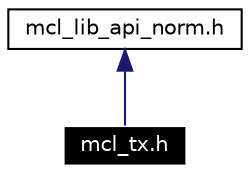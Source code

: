 digraph G
{
  edge [fontname="Helvetica",fontsize=10,labelfontname="Helvetica",labelfontsize=10];
  node [fontname="Helvetica",fontsize=10,shape=record];
  Node2506 [label="mcl_tx.h",height=0.2,width=0.4,color="white", fillcolor="black", style="filled" fontcolor="white"];
  Node2507 -> Node2506 [dir=back,color="midnightblue",fontsize=10,style="solid",fontname="Helvetica"];
  Node2507 [label="mcl_lib_api_norm.h",height=0.2,width=0.4,color="black",URL="$mcl__lib__api__norm_8h.html"];
}
